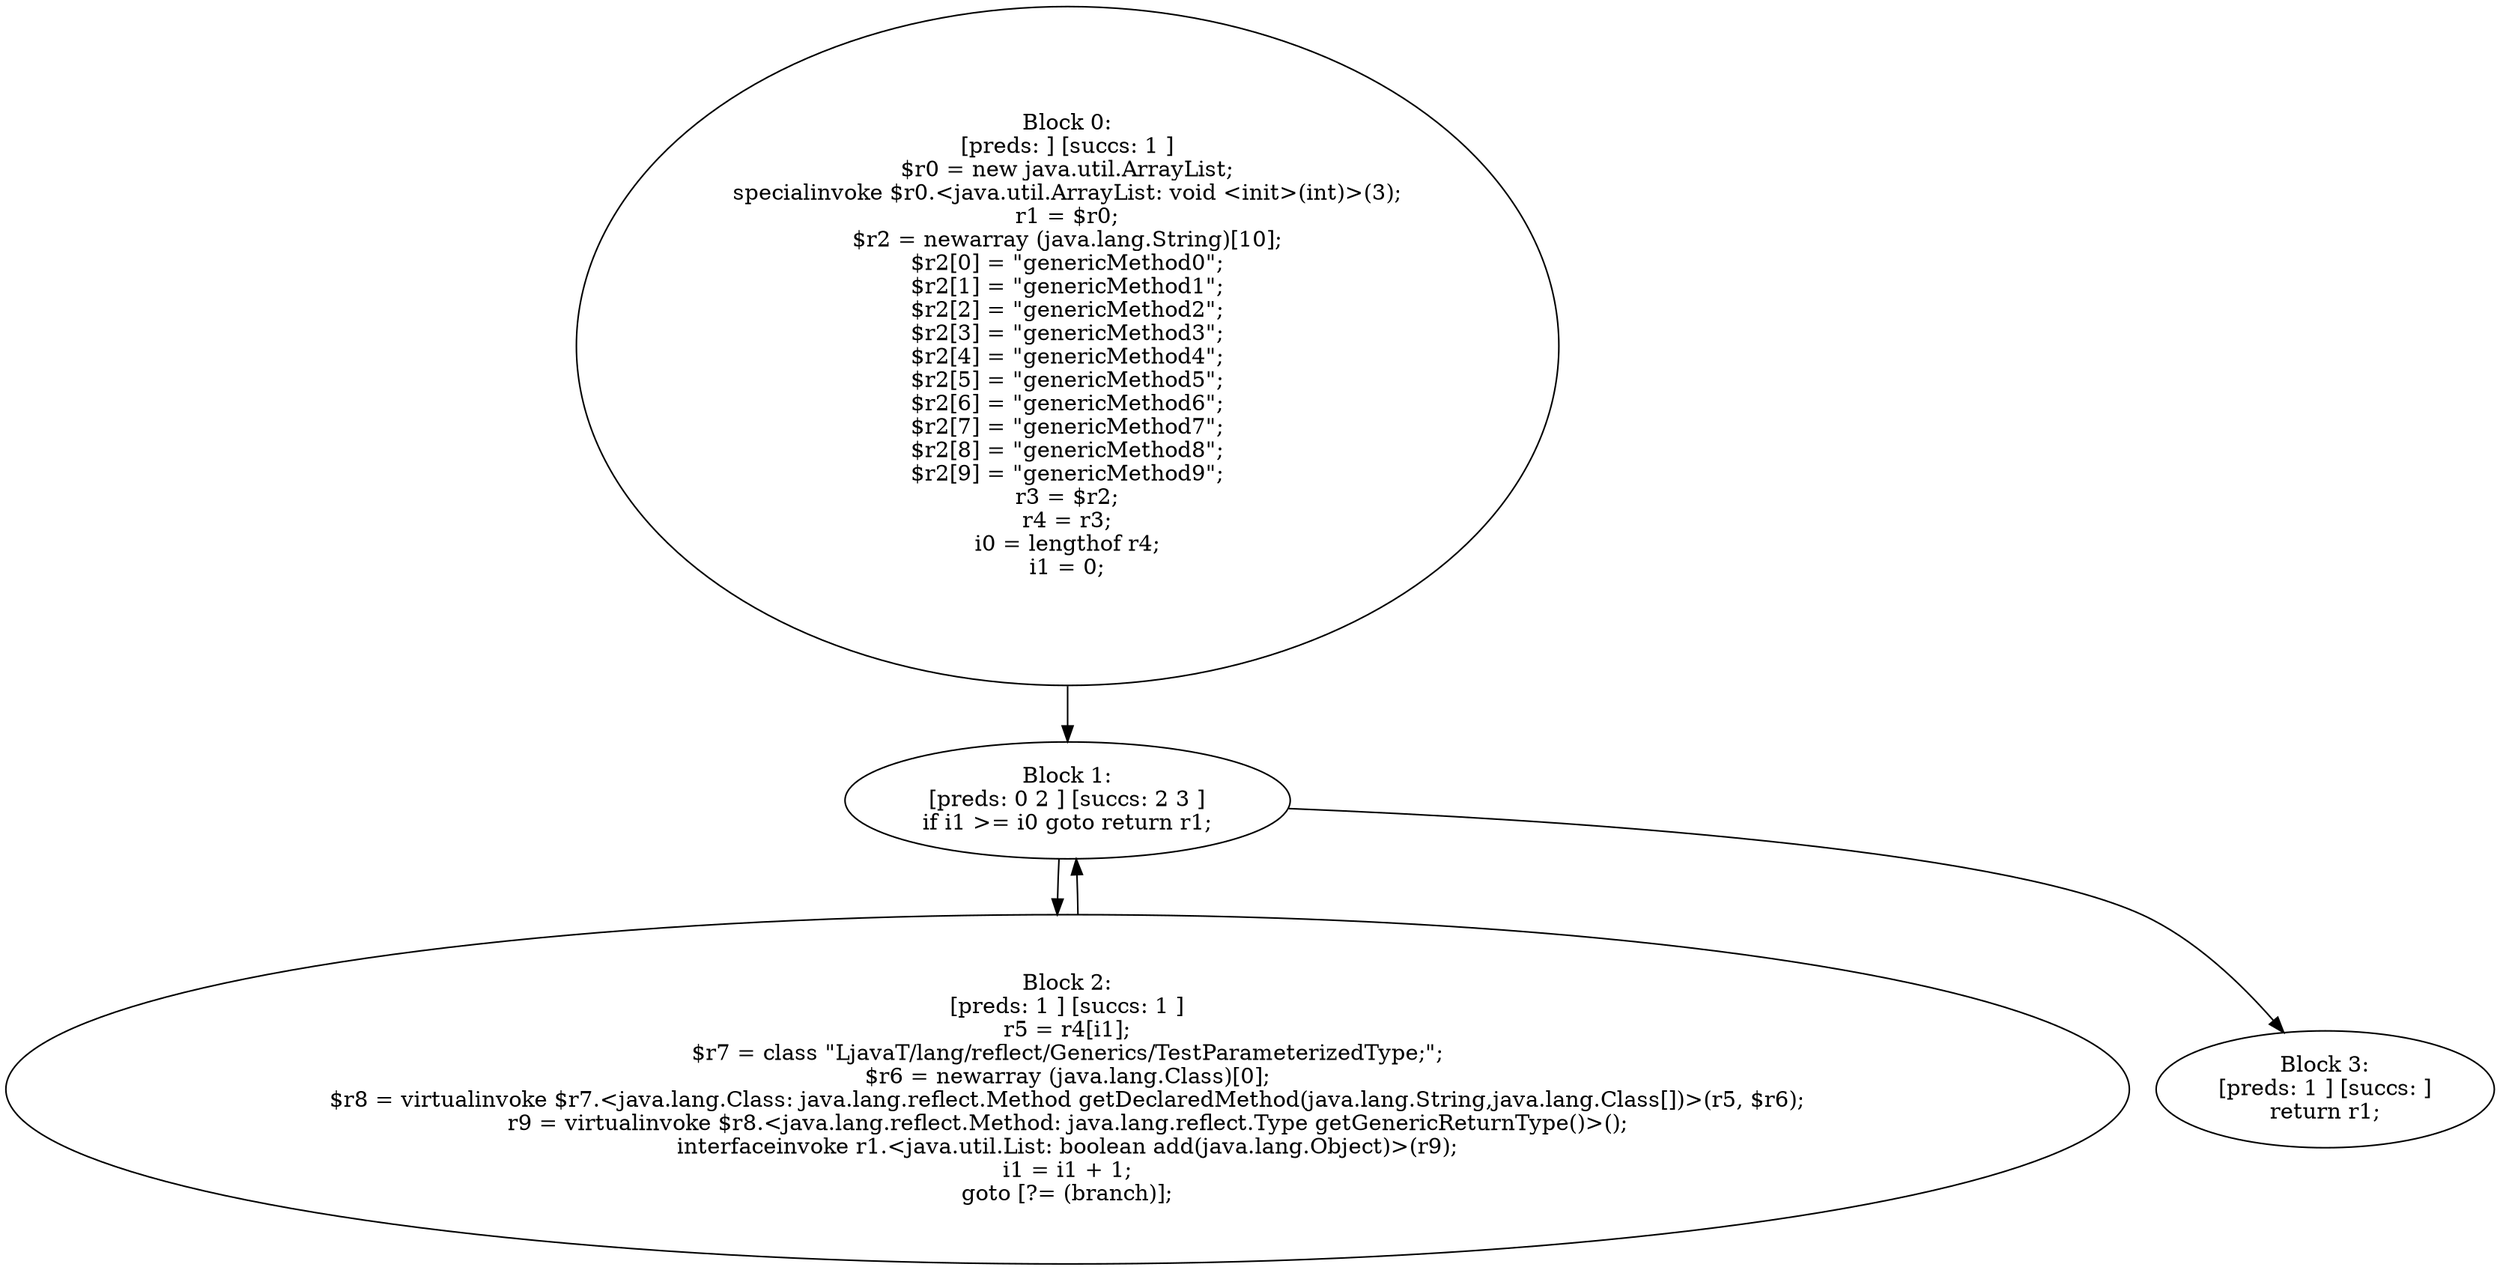 digraph "unitGraph" {
    "Block 0:
[preds: ] [succs: 1 ]
$r0 = new java.util.ArrayList;
specialinvoke $r0.<java.util.ArrayList: void <init>(int)>(3);
r1 = $r0;
$r2 = newarray (java.lang.String)[10];
$r2[0] = \"genericMethod0\";
$r2[1] = \"genericMethod1\";
$r2[2] = \"genericMethod2\";
$r2[3] = \"genericMethod3\";
$r2[4] = \"genericMethod4\";
$r2[5] = \"genericMethod5\";
$r2[6] = \"genericMethod6\";
$r2[7] = \"genericMethod7\";
$r2[8] = \"genericMethod8\";
$r2[9] = \"genericMethod9\";
r3 = $r2;
r4 = r3;
i0 = lengthof r4;
i1 = 0;
"
    "Block 1:
[preds: 0 2 ] [succs: 2 3 ]
if i1 >= i0 goto return r1;
"
    "Block 2:
[preds: 1 ] [succs: 1 ]
r5 = r4[i1];
$r7 = class \"LjavaT/lang/reflect/Generics/TestParameterizedType;\";
$r6 = newarray (java.lang.Class)[0];
$r8 = virtualinvoke $r7.<java.lang.Class: java.lang.reflect.Method getDeclaredMethod(java.lang.String,java.lang.Class[])>(r5, $r6);
r9 = virtualinvoke $r8.<java.lang.reflect.Method: java.lang.reflect.Type getGenericReturnType()>();
interfaceinvoke r1.<java.util.List: boolean add(java.lang.Object)>(r9);
i1 = i1 + 1;
goto [?= (branch)];
"
    "Block 3:
[preds: 1 ] [succs: ]
return r1;
"
    "Block 0:
[preds: ] [succs: 1 ]
$r0 = new java.util.ArrayList;
specialinvoke $r0.<java.util.ArrayList: void <init>(int)>(3);
r1 = $r0;
$r2 = newarray (java.lang.String)[10];
$r2[0] = \"genericMethod0\";
$r2[1] = \"genericMethod1\";
$r2[2] = \"genericMethod2\";
$r2[3] = \"genericMethod3\";
$r2[4] = \"genericMethod4\";
$r2[5] = \"genericMethod5\";
$r2[6] = \"genericMethod6\";
$r2[7] = \"genericMethod7\";
$r2[8] = \"genericMethod8\";
$r2[9] = \"genericMethod9\";
r3 = $r2;
r4 = r3;
i0 = lengthof r4;
i1 = 0;
"->"Block 1:
[preds: 0 2 ] [succs: 2 3 ]
if i1 >= i0 goto return r1;
";
    "Block 1:
[preds: 0 2 ] [succs: 2 3 ]
if i1 >= i0 goto return r1;
"->"Block 2:
[preds: 1 ] [succs: 1 ]
r5 = r4[i1];
$r7 = class \"LjavaT/lang/reflect/Generics/TestParameterizedType;\";
$r6 = newarray (java.lang.Class)[0];
$r8 = virtualinvoke $r7.<java.lang.Class: java.lang.reflect.Method getDeclaredMethod(java.lang.String,java.lang.Class[])>(r5, $r6);
r9 = virtualinvoke $r8.<java.lang.reflect.Method: java.lang.reflect.Type getGenericReturnType()>();
interfaceinvoke r1.<java.util.List: boolean add(java.lang.Object)>(r9);
i1 = i1 + 1;
goto [?= (branch)];
";
    "Block 1:
[preds: 0 2 ] [succs: 2 3 ]
if i1 >= i0 goto return r1;
"->"Block 3:
[preds: 1 ] [succs: ]
return r1;
";
    "Block 2:
[preds: 1 ] [succs: 1 ]
r5 = r4[i1];
$r7 = class \"LjavaT/lang/reflect/Generics/TestParameterizedType;\";
$r6 = newarray (java.lang.Class)[0];
$r8 = virtualinvoke $r7.<java.lang.Class: java.lang.reflect.Method getDeclaredMethod(java.lang.String,java.lang.Class[])>(r5, $r6);
r9 = virtualinvoke $r8.<java.lang.reflect.Method: java.lang.reflect.Type getGenericReturnType()>();
interfaceinvoke r1.<java.util.List: boolean add(java.lang.Object)>(r9);
i1 = i1 + 1;
goto [?= (branch)];
"->"Block 1:
[preds: 0 2 ] [succs: 2 3 ]
if i1 >= i0 goto return r1;
";
}
